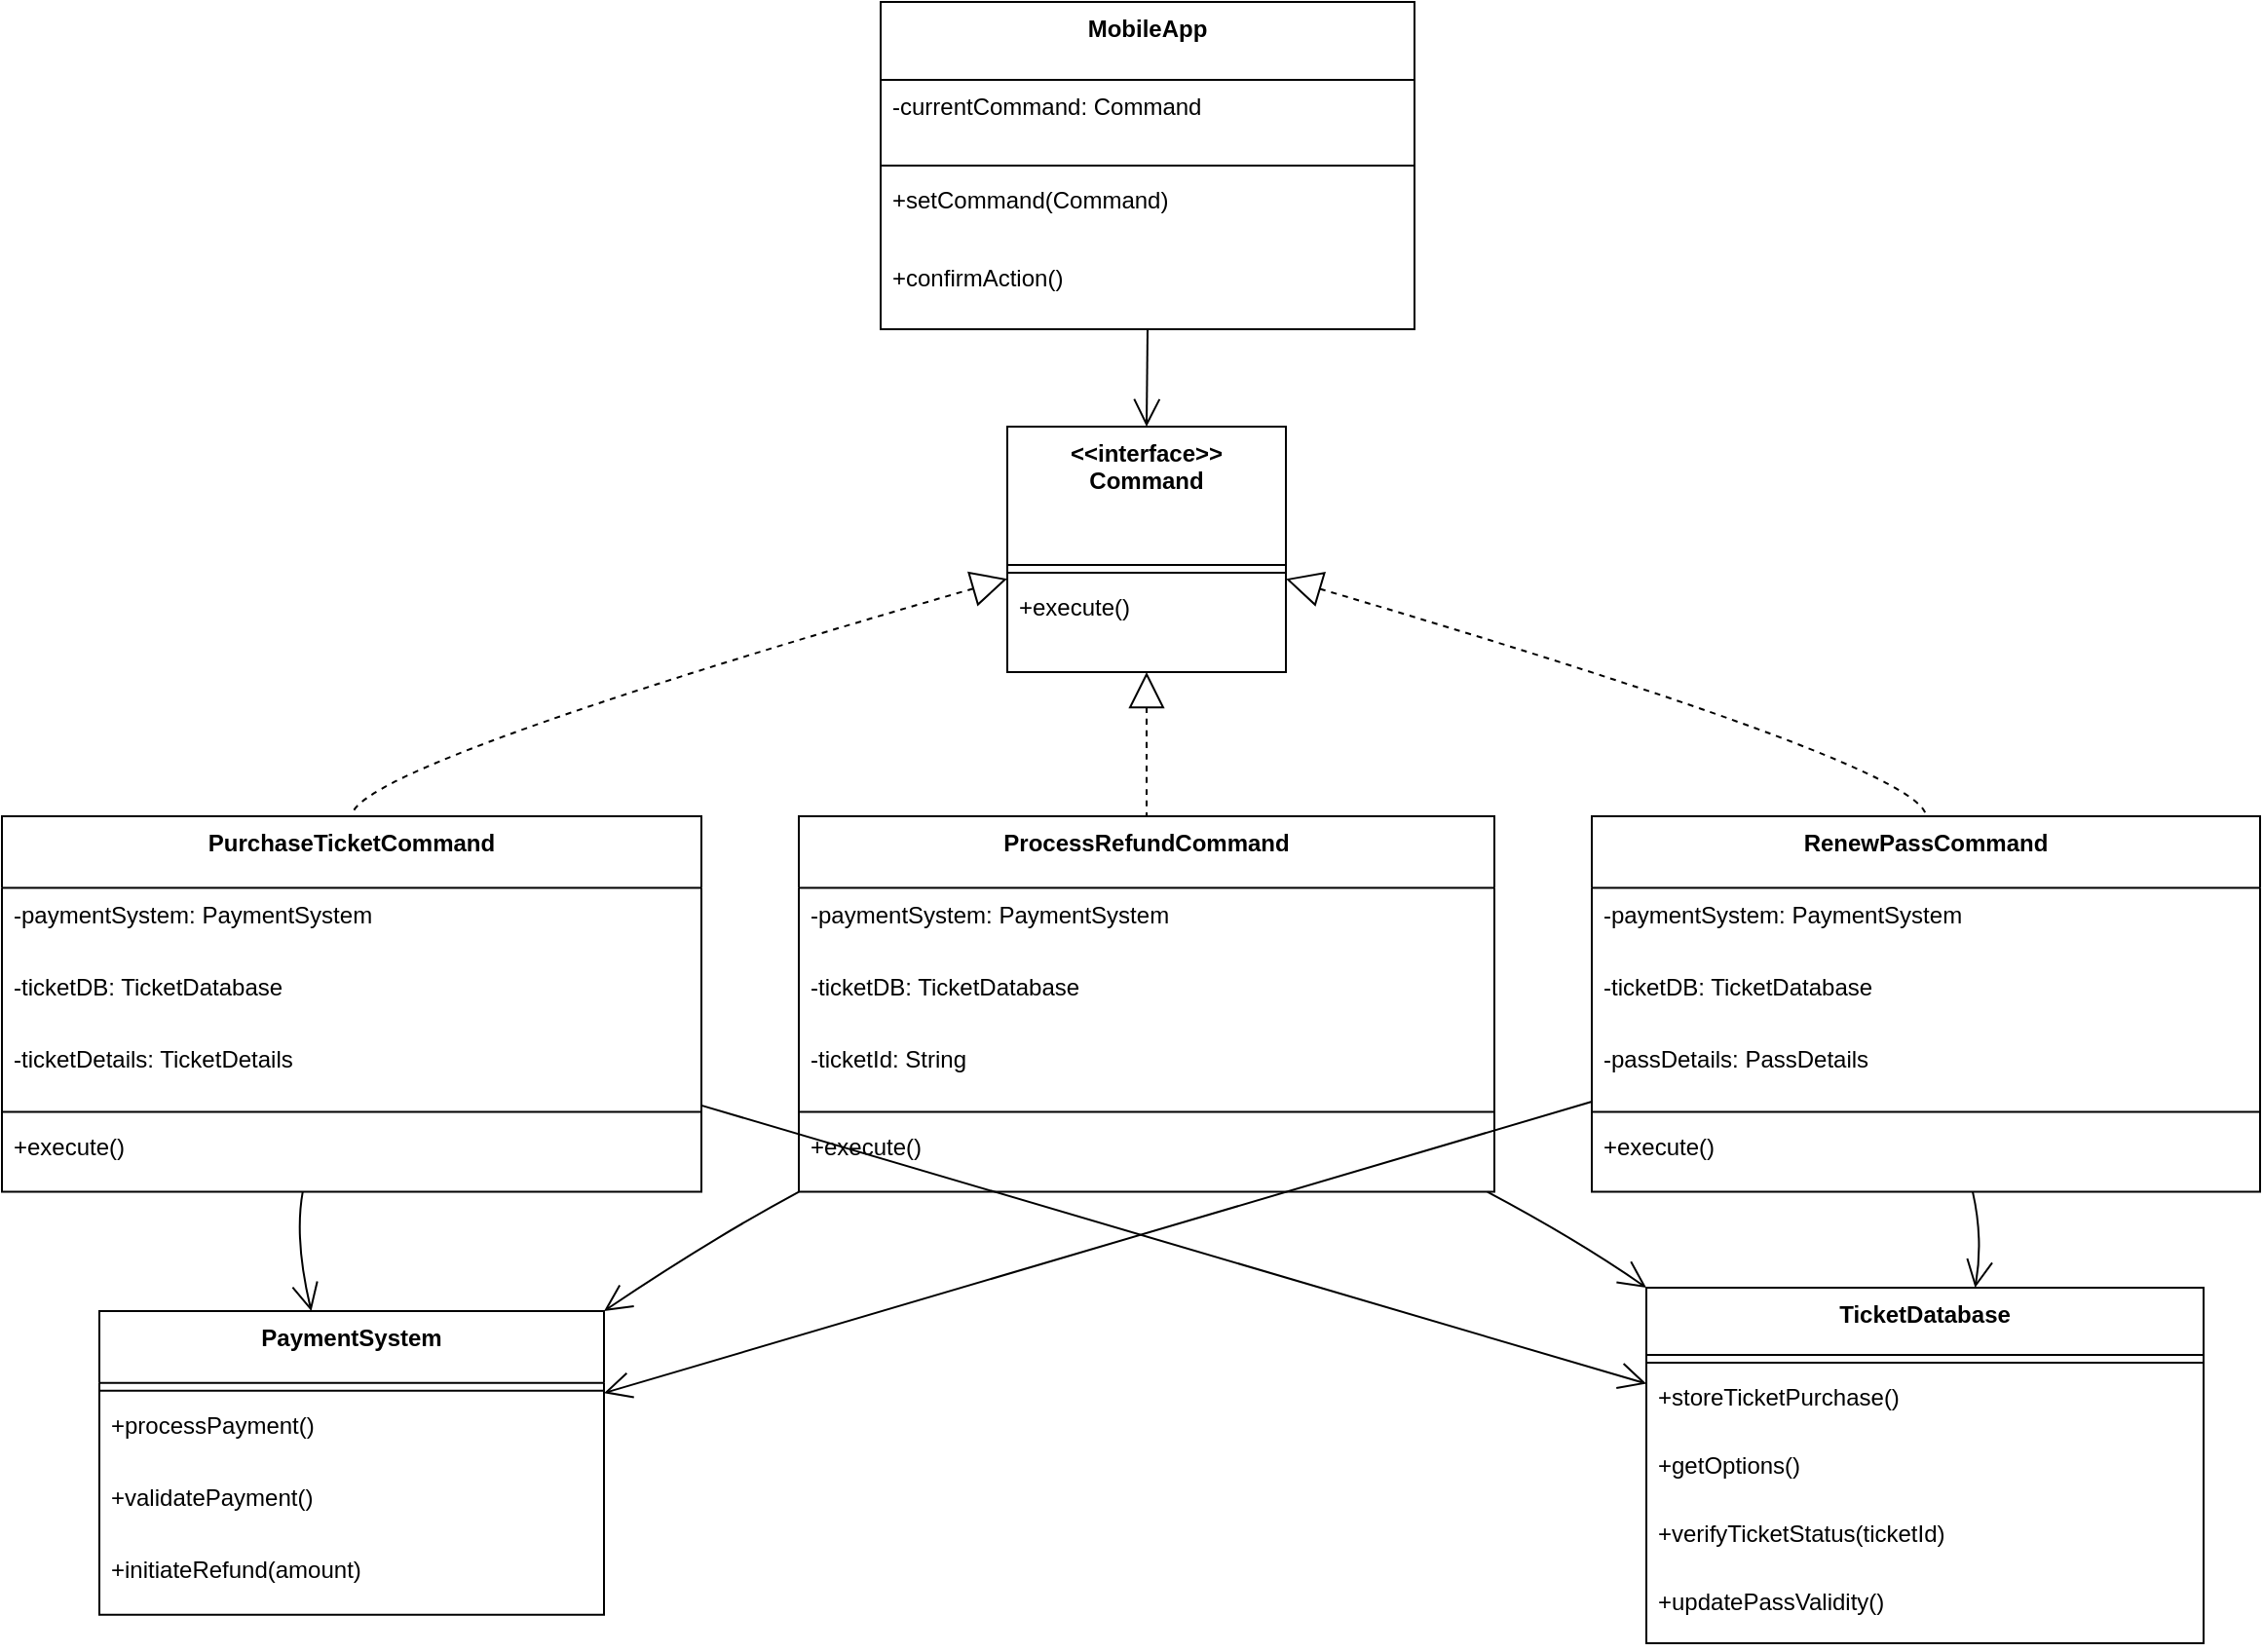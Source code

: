 <mxfile version="27.0.5">
  <diagram name="Page-1" id="451w_Xi7lYEa9opf16qV">
    <mxGraphModel dx="1281" dy="634" grid="1" gridSize="10" guides="1" tooltips="1" connect="1" arrows="1" fold="1" page="1" pageScale="1" pageWidth="827" pageHeight="1169" math="0" shadow="0">
      <root>
        <mxCell id="0" />
        <mxCell id="1" parent="0" />
        <mxCell id="cu2-mT0G7-T65f8eakLL-1" value="&lt;&lt;interface&gt;&gt;&#xa;Command" style="swimlane;fontStyle=1;align=center;verticalAlign=top;childLayout=stackLayout;horizontal=1;startSize=71;horizontalStack=0;resizeParent=1;resizeParentMax=0;resizeLast=0;collapsible=0;marginBottom=0;" vertex="1" parent="1">
          <mxGeometry x="536" y="238" width="143" height="126" as="geometry" />
        </mxCell>
        <mxCell id="cu2-mT0G7-T65f8eakLL-2" style="line;strokeWidth=1;fillColor=none;align=left;verticalAlign=middle;spacingTop=-1;spacingLeft=3;spacingRight=3;rotatable=0;labelPosition=right;points=[];portConstraint=eastwest;strokeColor=inherit;" vertex="1" parent="cu2-mT0G7-T65f8eakLL-1">
          <mxGeometry y="71" width="143" height="8" as="geometry" />
        </mxCell>
        <mxCell id="cu2-mT0G7-T65f8eakLL-3" value="+execute()" style="text;strokeColor=none;fillColor=none;align=left;verticalAlign=top;spacingLeft=4;spacingRight=4;overflow=hidden;rotatable=0;points=[[0,0.5],[1,0.5]];portConstraint=eastwest;" vertex="1" parent="cu2-mT0G7-T65f8eakLL-1">
          <mxGeometry y="79" width="143" height="47" as="geometry" />
        </mxCell>
        <mxCell id="cu2-mT0G7-T65f8eakLL-4" value="PurchaseTicketCommand" style="swimlane;fontStyle=1;align=center;verticalAlign=top;childLayout=stackLayout;horizontal=1;startSize=36.8;horizontalStack=0;resizeParent=1;resizeParentMax=0;resizeLast=0;collapsible=0;marginBottom=0;" vertex="1" parent="1">
          <mxGeometry x="20" y="438" width="359" height="192.8" as="geometry" />
        </mxCell>
        <mxCell id="cu2-mT0G7-T65f8eakLL-5" value="-paymentSystem: PaymentSystem" style="text;strokeColor=none;fillColor=none;align=left;verticalAlign=top;spacingLeft=4;spacingRight=4;overflow=hidden;rotatable=0;points=[[0,0.5],[1,0.5]];portConstraint=eastwest;" vertex="1" parent="cu2-mT0G7-T65f8eakLL-4">
          <mxGeometry y="36.8" width="359" height="37" as="geometry" />
        </mxCell>
        <mxCell id="cu2-mT0G7-T65f8eakLL-6" value="-ticketDB: TicketDatabase" style="text;strokeColor=none;fillColor=none;align=left;verticalAlign=top;spacingLeft=4;spacingRight=4;overflow=hidden;rotatable=0;points=[[0,0.5],[1,0.5]];portConstraint=eastwest;" vertex="1" parent="cu2-mT0G7-T65f8eakLL-4">
          <mxGeometry y="73.8" width="359" height="37" as="geometry" />
        </mxCell>
        <mxCell id="cu2-mT0G7-T65f8eakLL-7" value="-ticketDetails: TicketDetails" style="text;strokeColor=none;fillColor=none;align=left;verticalAlign=top;spacingLeft=4;spacingRight=4;overflow=hidden;rotatable=0;points=[[0,0.5],[1,0.5]];portConstraint=eastwest;" vertex="1" parent="cu2-mT0G7-T65f8eakLL-4">
          <mxGeometry y="110.8" width="359" height="37" as="geometry" />
        </mxCell>
        <mxCell id="cu2-mT0G7-T65f8eakLL-8" style="line;strokeWidth=1;fillColor=none;align=left;verticalAlign=middle;spacingTop=-1;spacingLeft=3;spacingRight=3;rotatable=0;labelPosition=right;points=[];portConstraint=eastwest;strokeColor=inherit;" vertex="1" parent="cu2-mT0G7-T65f8eakLL-4">
          <mxGeometry y="147.8" width="359" height="8" as="geometry" />
        </mxCell>
        <mxCell id="cu2-mT0G7-T65f8eakLL-9" value="+execute()" style="text;strokeColor=none;fillColor=none;align=left;verticalAlign=top;spacingLeft=4;spacingRight=4;overflow=hidden;rotatable=0;points=[[0,0.5],[1,0.5]];portConstraint=eastwest;" vertex="1" parent="cu2-mT0G7-T65f8eakLL-4">
          <mxGeometry y="155.8" width="359" height="37" as="geometry" />
        </mxCell>
        <mxCell id="cu2-mT0G7-T65f8eakLL-10" value="ProcessRefundCommand" style="swimlane;fontStyle=1;align=center;verticalAlign=top;childLayout=stackLayout;horizontal=1;startSize=36.8;horizontalStack=0;resizeParent=1;resizeParentMax=0;resizeLast=0;collapsible=0;marginBottom=0;" vertex="1" parent="1">
          <mxGeometry x="429" y="438" width="357" height="192.8" as="geometry" />
        </mxCell>
        <mxCell id="cu2-mT0G7-T65f8eakLL-11" value="-paymentSystem: PaymentSystem" style="text;strokeColor=none;fillColor=none;align=left;verticalAlign=top;spacingLeft=4;spacingRight=4;overflow=hidden;rotatable=0;points=[[0,0.5],[1,0.5]];portConstraint=eastwest;" vertex="1" parent="cu2-mT0G7-T65f8eakLL-10">
          <mxGeometry y="36.8" width="357" height="37" as="geometry" />
        </mxCell>
        <mxCell id="cu2-mT0G7-T65f8eakLL-12" value="-ticketDB: TicketDatabase" style="text;strokeColor=none;fillColor=none;align=left;verticalAlign=top;spacingLeft=4;spacingRight=4;overflow=hidden;rotatable=0;points=[[0,0.5],[1,0.5]];portConstraint=eastwest;" vertex="1" parent="cu2-mT0G7-T65f8eakLL-10">
          <mxGeometry y="73.8" width="357" height="37" as="geometry" />
        </mxCell>
        <mxCell id="cu2-mT0G7-T65f8eakLL-13" value="-ticketId: String" style="text;strokeColor=none;fillColor=none;align=left;verticalAlign=top;spacingLeft=4;spacingRight=4;overflow=hidden;rotatable=0;points=[[0,0.5],[1,0.5]];portConstraint=eastwest;" vertex="1" parent="cu2-mT0G7-T65f8eakLL-10">
          <mxGeometry y="110.8" width="357" height="37" as="geometry" />
        </mxCell>
        <mxCell id="cu2-mT0G7-T65f8eakLL-14" style="line;strokeWidth=1;fillColor=none;align=left;verticalAlign=middle;spacingTop=-1;spacingLeft=3;spacingRight=3;rotatable=0;labelPosition=right;points=[];portConstraint=eastwest;strokeColor=inherit;" vertex="1" parent="cu2-mT0G7-T65f8eakLL-10">
          <mxGeometry y="147.8" width="357" height="8" as="geometry" />
        </mxCell>
        <mxCell id="cu2-mT0G7-T65f8eakLL-15" value="+execute()" style="text;strokeColor=none;fillColor=none;align=left;verticalAlign=top;spacingLeft=4;spacingRight=4;overflow=hidden;rotatable=0;points=[[0,0.5],[1,0.5]];portConstraint=eastwest;" vertex="1" parent="cu2-mT0G7-T65f8eakLL-10">
          <mxGeometry y="155.8" width="357" height="37" as="geometry" />
        </mxCell>
        <mxCell id="cu2-mT0G7-T65f8eakLL-16" value="RenewPassCommand" style="swimlane;fontStyle=1;align=center;verticalAlign=top;childLayout=stackLayout;horizontal=1;startSize=36.8;horizontalStack=0;resizeParent=1;resizeParentMax=0;resizeLast=0;collapsible=0;marginBottom=0;" vertex="1" parent="1">
          <mxGeometry x="836" y="438" width="343" height="192.8" as="geometry" />
        </mxCell>
        <mxCell id="cu2-mT0G7-T65f8eakLL-17" value="-paymentSystem: PaymentSystem" style="text;strokeColor=none;fillColor=none;align=left;verticalAlign=top;spacingLeft=4;spacingRight=4;overflow=hidden;rotatable=0;points=[[0,0.5],[1,0.5]];portConstraint=eastwest;" vertex="1" parent="cu2-mT0G7-T65f8eakLL-16">
          <mxGeometry y="36.8" width="343" height="37" as="geometry" />
        </mxCell>
        <mxCell id="cu2-mT0G7-T65f8eakLL-18" value="-ticketDB: TicketDatabase" style="text;strokeColor=none;fillColor=none;align=left;verticalAlign=top;spacingLeft=4;spacingRight=4;overflow=hidden;rotatable=0;points=[[0,0.5],[1,0.5]];portConstraint=eastwest;" vertex="1" parent="cu2-mT0G7-T65f8eakLL-16">
          <mxGeometry y="73.8" width="343" height="37" as="geometry" />
        </mxCell>
        <mxCell id="cu2-mT0G7-T65f8eakLL-19" value="-passDetails: PassDetails" style="text;strokeColor=none;fillColor=none;align=left;verticalAlign=top;spacingLeft=4;spacingRight=4;overflow=hidden;rotatable=0;points=[[0,0.5],[1,0.5]];portConstraint=eastwest;" vertex="1" parent="cu2-mT0G7-T65f8eakLL-16">
          <mxGeometry y="110.8" width="343" height="37" as="geometry" />
        </mxCell>
        <mxCell id="cu2-mT0G7-T65f8eakLL-20" style="line;strokeWidth=1;fillColor=none;align=left;verticalAlign=middle;spacingTop=-1;spacingLeft=3;spacingRight=3;rotatable=0;labelPosition=right;points=[];portConstraint=eastwest;strokeColor=inherit;" vertex="1" parent="cu2-mT0G7-T65f8eakLL-16">
          <mxGeometry y="147.8" width="343" height="8" as="geometry" />
        </mxCell>
        <mxCell id="cu2-mT0G7-T65f8eakLL-21" value="+execute()" style="text;strokeColor=none;fillColor=none;align=left;verticalAlign=top;spacingLeft=4;spacingRight=4;overflow=hidden;rotatable=0;points=[[0,0.5],[1,0.5]];portConstraint=eastwest;" vertex="1" parent="cu2-mT0G7-T65f8eakLL-16">
          <mxGeometry y="155.8" width="343" height="37" as="geometry" />
        </mxCell>
        <mxCell id="cu2-mT0G7-T65f8eakLL-22" value="MobileApp" style="swimlane;fontStyle=1;align=center;verticalAlign=top;childLayout=stackLayout;horizontal=1;startSize=40;horizontalStack=0;resizeParent=1;resizeParentMax=0;resizeLast=0;collapsible=0;marginBottom=0;" vertex="1" parent="1">
          <mxGeometry x="471" y="20" width="274" height="168" as="geometry" />
        </mxCell>
        <mxCell id="cu2-mT0G7-T65f8eakLL-23" value="-currentCommand: Command" style="text;strokeColor=none;fillColor=none;align=left;verticalAlign=top;spacingLeft=4;spacingRight=4;overflow=hidden;rotatable=0;points=[[0,0.5],[1,0.5]];portConstraint=eastwest;" vertex="1" parent="cu2-mT0G7-T65f8eakLL-22">
          <mxGeometry y="40" width="274" height="40" as="geometry" />
        </mxCell>
        <mxCell id="cu2-mT0G7-T65f8eakLL-24" style="line;strokeWidth=1;fillColor=none;align=left;verticalAlign=middle;spacingTop=-1;spacingLeft=3;spacingRight=3;rotatable=0;labelPosition=right;points=[];portConstraint=eastwest;strokeColor=inherit;" vertex="1" parent="cu2-mT0G7-T65f8eakLL-22">
          <mxGeometry y="80" width="274" height="8" as="geometry" />
        </mxCell>
        <mxCell id="cu2-mT0G7-T65f8eakLL-25" value="+setCommand(Command)" style="text;strokeColor=none;fillColor=none;align=left;verticalAlign=top;spacingLeft=4;spacingRight=4;overflow=hidden;rotatable=0;points=[[0,0.5],[1,0.5]];portConstraint=eastwest;" vertex="1" parent="cu2-mT0G7-T65f8eakLL-22">
          <mxGeometry y="88" width="274" height="40" as="geometry" />
        </mxCell>
        <mxCell id="cu2-mT0G7-T65f8eakLL-26" value="+confirmAction()" style="text;strokeColor=none;fillColor=none;align=left;verticalAlign=top;spacingLeft=4;spacingRight=4;overflow=hidden;rotatable=0;points=[[0,0.5],[1,0.5]];portConstraint=eastwest;" vertex="1" parent="cu2-mT0G7-T65f8eakLL-22">
          <mxGeometry y="128" width="274" height="40" as="geometry" />
        </mxCell>
        <mxCell id="cu2-mT0G7-T65f8eakLL-27" value="PaymentSystem" style="swimlane;fontStyle=1;align=center;verticalAlign=top;childLayout=stackLayout;horizontal=1;startSize=36.889;horizontalStack=0;resizeParent=1;resizeParentMax=0;resizeLast=0;collapsible=0;marginBottom=0;" vertex="1" parent="1">
          <mxGeometry x="70" y="692" width="259" height="155.889" as="geometry" />
        </mxCell>
        <mxCell id="cu2-mT0G7-T65f8eakLL-28" style="line;strokeWidth=1;fillColor=none;align=left;verticalAlign=middle;spacingTop=-1;spacingLeft=3;spacingRight=3;rotatable=0;labelPosition=right;points=[];portConstraint=eastwest;strokeColor=inherit;" vertex="1" parent="cu2-mT0G7-T65f8eakLL-27">
          <mxGeometry y="36.889" width="259" height="8" as="geometry" />
        </mxCell>
        <mxCell id="cu2-mT0G7-T65f8eakLL-29" value="+processPayment()" style="text;strokeColor=none;fillColor=none;align=left;verticalAlign=top;spacingLeft=4;spacingRight=4;overflow=hidden;rotatable=0;points=[[0,0.5],[1,0.5]];portConstraint=eastwest;" vertex="1" parent="cu2-mT0G7-T65f8eakLL-27">
          <mxGeometry y="44.889" width="259" height="37" as="geometry" />
        </mxCell>
        <mxCell id="cu2-mT0G7-T65f8eakLL-30" value="+validatePayment()" style="text;strokeColor=none;fillColor=none;align=left;verticalAlign=top;spacingLeft=4;spacingRight=4;overflow=hidden;rotatable=0;points=[[0,0.5],[1,0.5]];portConstraint=eastwest;" vertex="1" parent="cu2-mT0G7-T65f8eakLL-27">
          <mxGeometry y="81.889" width="259" height="37" as="geometry" />
        </mxCell>
        <mxCell id="cu2-mT0G7-T65f8eakLL-31" value="+initiateRefund(amount)" style="text;strokeColor=none;fillColor=none;align=left;verticalAlign=top;spacingLeft=4;spacingRight=4;overflow=hidden;rotatable=0;points=[[0,0.5],[1,0.5]];portConstraint=eastwest;" vertex="1" parent="cu2-mT0G7-T65f8eakLL-27">
          <mxGeometry y="118.889" width="259" height="37" as="geometry" />
        </mxCell>
        <mxCell id="cu2-mT0G7-T65f8eakLL-32" value="TicketDatabase" style="swimlane;fontStyle=1;align=center;verticalAlign=top;childLayout=stackLayout;horizontal=1;startSize=34.545;horizontalStack=0;resizeParent=1;resizeParentMax=0;resizeLast=0;collapsible=0;marginBottom=0;" vertex="1" parent="1">
          <mxGeometry x="864" y="680" width="286" height="182.545" as="geometry" />
        </mxCell>
        <mxCell id="cu2-mT0G7-T65f8eakLL-33" style="line;strokeWidth=1;fillColor=none;align=left;verticalAlign=middle;spacingTop=-1;spacingLeft=3;spacingRight=3;rotatable=0;labelPosition=right;points=[];portConstraint=eastwest;strokeColor=inherit;" vertex="1" parent="cu2-mT0G7-T65f8eakLL-32">
          <mxGeometry y="34.545" width="286" height="8" as="geometry" />
        </mxCell>
        <mxCell id="cu2-mT0G7-T65f8eakLL-34" value="+storeTicketPurchase()" style="text;strokeColor=none;fillColor=none;align=left;verticalAlign=top;spacingLeft=4;spacingRight=4;overflow=hidden;rotatable=0;points=[[0,0.5],[1,0.5]];portConstraint=eastwest;" vertex="1" parent="cu2-mT0G7-T65f8eakLL-32">
          <mxGeometry y="42.545" width="286" height="35" as="geometry" />
        </mxCell>
        <mxCell id="cu2-mT0G7-T65f8eakLL-35" value="+getOptions()" style="text;strokeColor=none;fillColor=none;align=left;verticalAlign=top;spacingLeft=4;spacingRight=4;overflow=hidden;rotatable=0;points=[[0,0.5],[1,0.5]];portConstraint=eastwest;" vertex="1" parent="cu2-mT0G7-T65f8eakLL-32">
          <mxGeometry y="77.545" width="286" height="35" as="geometry" />
        </mxCell>
        <mxCell id="cu2-mT0G7-T65f8eakLL-36" value="+verifyTicketStatus(ticketId)" style="text;strokeColor=none;fillColor=none;align=left;verticalAlign=top;spacingLeft=4;spacingRight=4;overflow=hidden;rotatable=0;points=[[0,0.5],[1,0.5]];portConstraint=eastwest;" vertex="1" parent="cu2-mT0G7-T65f8eakLL-32">
          <mxGeometry y="112.545" width="286" height="35" as="geometry" />
        </mxCell>
        <mxCell id="cu2-mT0G7-T65f8eakLL-37" value="+updatePassValidity()" style="text;strokeColor=none;fillColor=none;align=left;verticalAlign=top;spacingLeft=4;spacingRight=4;overflow=hidden;rotatable=0;points=[[0,0.5],[1,0.5]];portConstraint=eastwest;" vertex="1" parent="cu2-mT0G7-T65f8eakLL-32">
          <mxGeometry y="147.545" width="286" height="35" as="geometry" />
        </mxCell>
        <mxCell id="cu2-mT0G7-T65f8eakLL-38" value="" style="curved=1;dashed=1;startArrow=block;startSize=16;startFill=0;endArrow=none;exitX=0;exitY=0.62;entryX=0.5;entryY=0;rounded=0;" edge="1" parent="1" source="cu2-mT0G7-T65f8eakLL-1" target="cu2-mT0G7-T65f8eakLL-4">
          <mxGeometry relative="1" as="geometry">
            <Array as="points">
              <mxPoint x="200" y="413" />
            </Array>
          </mxGeometry>
        </mxCell>
        <mxCell id="cu2-mT0G7-T65f8eakLL-39" value="" style="curved=1;dashed=1;startArrow=block;startSize=16;startFill=0;endArrow=none;exitX=0.5;exitY=1;entryX=0.5;entryY=0;rounded=0;" edge="1" parent="1" source="cu2-mT0G7-T65f8eakLL-1" target="cu2-mT0G7-T65f8eakLL-10">
          <mxGeometry relative="1" as="geometry">
            <Array as="points" />
          </mxGeometry>
        </mxCell>
        <mxCell id="cu2-mT0G7-T65f8eakLL-40" value="" style="curved=1;dashed=1;startArrow=block;startSize=16;startFill=0;endArrow=none;exitX=1;exitY=0.62;entryX=0.5;entryY=0;rounded=0;" edge="1" parent="1" source="cu2-mT0G7-T65f8eakLL-1" target="cu2-mT0G7-T65f8eakLL-16">
          <mxGeometry relative="1" as="geometry">
            <Array as="points">
              <mxPoint x="1007" y="413" />
            </Array>
          </mxGeometry>
        </mxCell>
        <mxCell id="cu2-mT0G7-T65f8eakLL-41" value="" style="curved=1;startArrow=none;endArrow=open;endSize=12;exitX=0.5;exitY=1;entryX=0.5;entryY=0;rounded=0;" edge="1" parent="1" source="cu2-mT0G7-T65f8eakLL-22" target="cu2-mT0G7-T65f8eakLL-1">
          <mxGeometry relative="1" as="geometry">
            <Array as="points" />
          </mxGeometry>
        </mxCell>
        <mxCell id="cu2-mT0G7-T65f8eakLL-42" value="" style="curved=1;startArrow=none;endArrow=open;endSize=12;exitX=0.43;exitY=1;entryX=0.42;entryY=0;rounded=0;" edge="1" parent="1" source="cu2-mT0G7-T65f8eakLL-4" target="cu2-mT0G7-T65f8eakLL-27">
          <mxGeometry relative="1" as="geometry">
            <Array as="points">
              <mxPoint x="170" y="655" />
            </Array>
          </mxGeometry>
        </mxCell>
        <mxCell id="cu2-mT0G7-T65f8eakLL-43" value="" style="curved=1;startArrow=none;endArrow=open;endSize=12;exitX=1;exitY=0.77;entryX=0;entryY=0.27;rounded=0;" edge="1" parent="1" source="cu2-mT0G7-T65f8eakLL-4" target="cu2-mT0G7-T65f8eakLL-32">
          <mxGeometry relative="1" as="geometry">
            <Array as="points">
              <mxPoint x="614" y="655" />
            </Array>
          </mxGeometry>
        </mxCell>
        <mxCell id="cu2-mT0G7-T65f8eakLL-44" value="" style="curved=1;startArrow=none;endArrow=open;endSize=12;exitX=0;exitY=1;entryX=1;entryY=0;rounded=0;" edge="1" parent="1" source="cu2-mT0G7-T65f8eakLL-10" target="cu2-mT0G7-T65f8eakLL-27">
          <mxGeometry relative="1" as="geometry">
            <Array as="points">
              <mxPoint x="384" y="655" />
            </Array>
          </mxGeometry>
        </mxCell>
        <mxCell id="cu2-mT0G7-T65f8eakLL-45" value="" style="curved=1;startArrow=none;endArrow=open;endSize=12;exitX=0.99;exitY=1;entryX=0;entryY=0;rounded=0;" edge="1" parent="1" source="cu2-mT0G7-T65f8eakLL-10" target="cu2-mT0G7-T65f8eakLL-32">
          <mxGeometry relative="1" as="geometry">
            <Array as="points">
              <mxPoint x="828" y="655" />
            </Array>
          </mxGeometry>
        </mxCell>
        <mxCell id="cu2-mT0G7-T65f8eakLL-46" value="" style="curved=1;startArrow=none;endArrow=open;endSize=12;exitX=0;exitY=0.76;entryX=1;entryY=0.27;rounded=0;" edge="1" parent="1" source="cu2-mT0G7-T65f8eakLL-16" target="cu2-mT0G7-T65f8eakLL-27">
          <mxGeometry relative="1" as="geometry">
            <Array as="points">
              <mxPoint x="594" y="655" />
            </Array>
          </mxGeometry>
        </mxCell>
        <mxCell id="cu2-mT0G7-T65f8eakLL-47" value="" style="curved=1;startArrow=none;endArrow=open;endSize=12;exitX=0.57;exitY=1;entryX=0.59;entryY=0;rounded=0;" edge="1" parent="1" source="cu2-mT0G7-T65f8eakLL-16" target="cu2-mT0G7-T65f8eakLL-32">
          <mxGeometry relative="1" as="geometry">
            <Array as="points">
              <mxPoint x="1037" y="655" />
            </Array>
          </mxGeometry>
        </mxCell>
      </root>
    </mxGraphModel>
  </diagram>
</mxfile>

